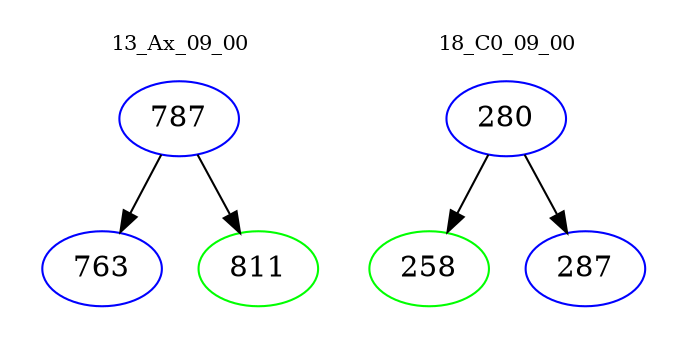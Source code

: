 digraph{
subgraph cluster_0 {
color = white
label = "13_Ax_09_00";
fontsize=10;
T0_787 [label="787", color="blue"]
T0_787 -> T0_763 [color="black"]
T0_763 [label="763", color="blue"]
T0_787 -> T0_811 [color="black"]
T0_811 [label="811", color="green"]
}
subgraph cluster_1 {
color = white
label = "18_C0_09_00";
fontsize=10;
T1_280 [label="280", color="blue"]
T1_280 -> T1_258 [color="black"]
T1_258 [label="258", color="green"]
T1_280 -> T1_287 [color="black"]
T1_287 [label="287", color="blue"]
}
}
